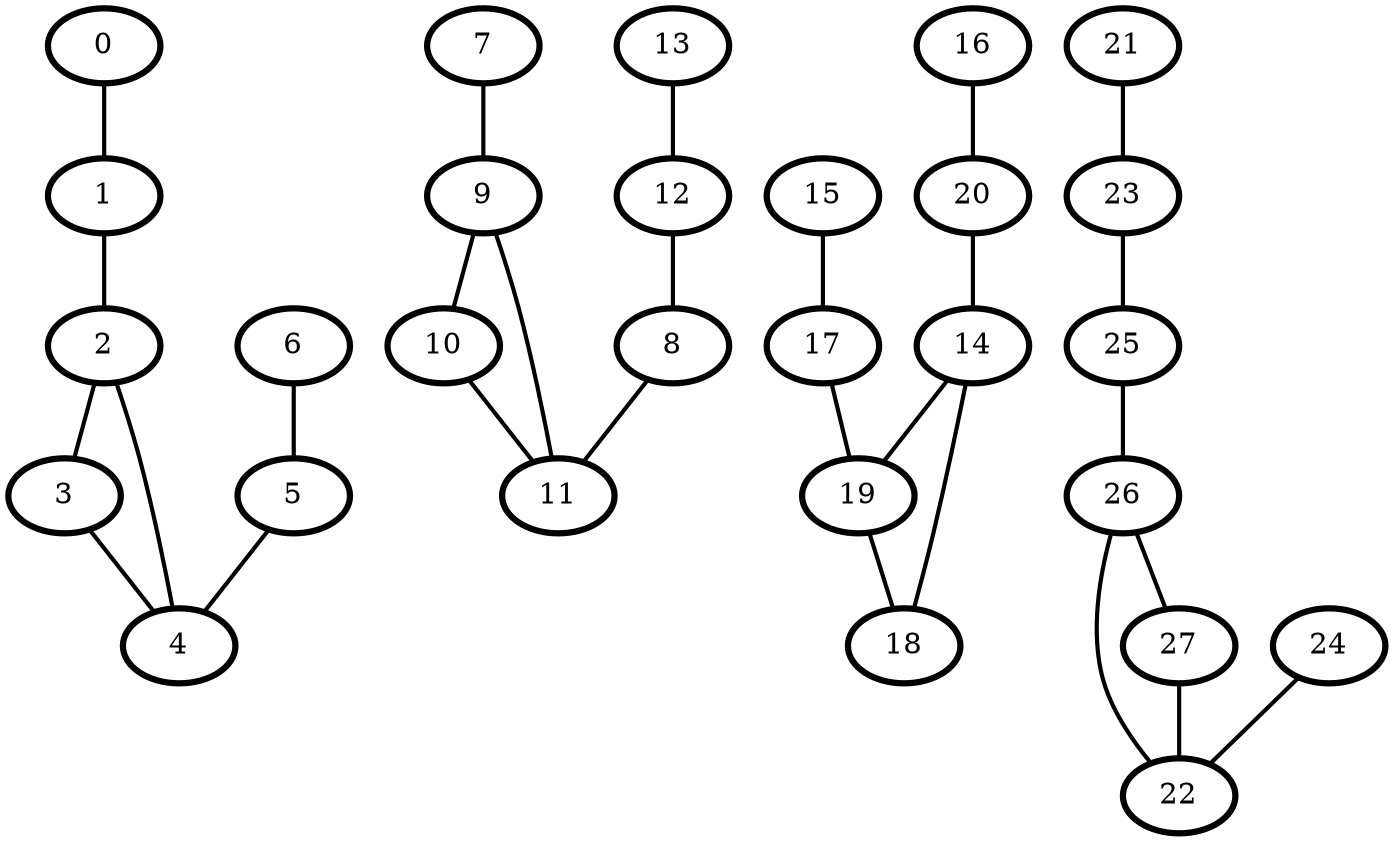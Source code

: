 graph G {
    0 [penwidth=3]
    1 [penwidth=3]
    2 [penwidth=3]
    3 [penwidth=3]
    4 [penwidth=3]
    5 [penwidth=3]
    6 [penwidth=3]
    7 [penwidth=3]
    8 [penwidth=3]
    9 [penwidth=3]
    10 [penwidth=3]
    11 [penwidth=3]
    12 [penwidth=3]
    13 [penwidth=3]
    14 [penwidth=3]
    15 [penwidth=3]
    16 [penwidth=3]
    17 [penwidth=3]
    18 [penwidth=3]
    19 [penwidth=3]
    20 [penwidth=3]
    21 [penwidth=3]
    22 [penwidth=3]
    23 [penwidth=3]
    24 [penwidth=3]
    25 [penwidth=3]
    26 [penwidth=3]
    27 [penwidth=3]

    0--1 [penwidth=2]
    1--2 [penwidth=2]
    2--3 [penwidth=2]
    3--4 [penwidth=2]
    4--2 [penwidth=2]
    5--4 [penwidth=2]
    6--5 [penwidth=2]
    7--9 [penwidth=2]
    8--11 [penwidth=2]
    9--10 [penwidth=2]
    10--11 [penwidth=2]
    11--9 [penwidth=2]
    12--8 [penwidth=2]
    13--12 [penwidth=2]
    14--19 [penwidth=2]
    15--17 [penwidth=2]
    16--20 [penwidth=2]
    17--19 [penwidth=2]
    18--14 [penwidth=2]
    19--18 [penwidth=2]
    20--14 [penwidth=2]
    21--23 [penwidth=2]
    22--26 [penwidth=2]
    23--25 [penwidth=2]
    24--22 [penwidth=2]
    25--26 [penwidth=2]
    26--27 [penwidth=2]
    27--22 [penwidth=2]
}